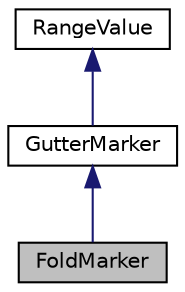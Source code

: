 digraph "FoldMarker"
{
 // LATEX_PDF_SIZE
  edge [fontname="Helvetica",fontsize="10",labelfontname="Helvetica",labelfontsize="10"];
  node [fontname="Helvetica",fontsize="10",shape=record];
  Node1 [label="FoldMarker",height=0.2,width=0.4,color="black", fillcolor="grey75", style="filled", fontcolor="black",tooltip=" "];
  Node2 -> Node1 [dir="back",color="midnightblue",fontsize="10",style="solid",fontname="Helvetica"];
  Node2 [label="GutterMarker",height=0.2,width=0.4,color="black", fillcolor="white", style="filled",URL="$classGutterMarker.html",tooltip="A gutter marker represents a bit of information attached to a line in a specific gutter."];
  Node3 -> Node2 [dir="back",color="midnightblue",fontsize="10",style="solid",fontname="Helvetica"];
  Node3 [label="RangeValue",height=0.2,width=0.4,color="black", fillcolor="white", style="filled",URL="$classRangeValue.html",tooltip="Each range is associated with a value, which must inherit from this class."];
}
